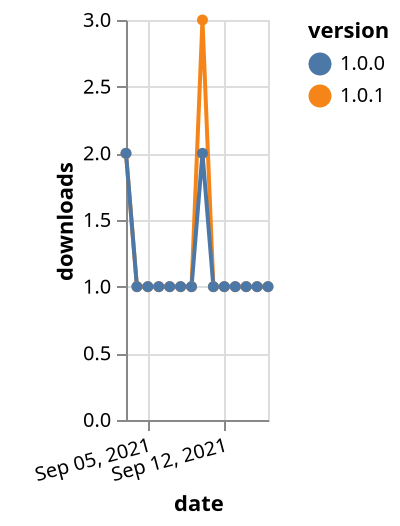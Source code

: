 {"$schema": "https://vega.github.io/schema/vega-lite/v5.json", "description": "A simple bar chart with embedded data.", "data": {"values": [{"date": "2021-09-03", "total": 111, "delta": 2, "version": "1.0.1"}, {"date": "2021-09-04", "total": 112, "delta": 1, "version": "1.0.1"}, {"date": "2021-09-05", "total": 113, "delta": 1, "version": "1.0.1"}, {"date": "2021-09-06", "total": 114, "delta": 1, "version": "1.0.1"}, {"date": "2021-09-07", "total": 115, "delta": 1, "version": "1.0.1"}, {"date": "2021-09-08", "total": 116, "delta": 1, "version": "1.0.1"}, {"date": "2021-09-09", "total": 117, "delta": 1, "version": "1.0.1"}, {"date": "2021-09-10", "total": 120, "delta": 3, "version": "1.0.1"}, {"date": "2021-09-11", "total": 121, "delta": 1, "version": "1.0.1"}, {"date": "2021-09-12", "total": 122, "delta": 1, "version": "1.0.1"}, {"date": "2021-09-13", "total": 123, "delta": 1, "version": "1.0.1"}, {"date": "2021-09-14", "total": 124, "delta": 1, "version": "1.0.1"}, {"date": "2021-09-15", "total": 125, "delta": 1, "version": "1.0.1"}, {"date": "2021-09-16", "total": 126, "delta": 1, "version": "1.0.1"}, {"date": "2021-09-03", "total": 116, "delta": 2, "version": "1.0.0"}, {"date": "2021-09-04", "total": 117, "delta": 1, "version": "1.0.0"}, {"date": "2021-09-05", "total": 118, "delta": 1, "version": "1.0.0"}, {"date": "2021-09-06", "total": 119, "delta": 1, "version": "1.0.0"}, {"date": "2021-09-07", "total": 120, "delta": 1, "version": "1.0.0"}, {"date": "2021-09-08", "total": 121, "delta": 1, "version": "1.0.0"}, {"date": "2021-09-09", "total": 122, "delta": 1, "version": "1.0.0"}, {"date": "2021-09-10", "total": 124, "delta": 2, "version": "1.0.0"}, {"date": "2021-09-11", "total": 125, "delta": 1, "version": "1.0.0"}, {"date": "2021-09-12", "total": 126, "delta": 1, "version": "1.0.0"}, {"date": "2021-09-13", "total": 127, "delta": 1, "version": "1.0.0"}, {"date": "2021-09-14", "total": 128, "delta": 1, "version": "1.0.0"}, {"date": "2021-09-15", "total": 129, "delta": 1, "version": "1.0.0"}, {"date": "2021-09-16", "total": 130, "delta": 1, "version": "1.0.0"}]}, "width": "container", "mark": {"type": "line", "point": {"filled": true}}, "encoding": {"x": {"field": "date", "type": "temporal", "timeUnit": "yearmonthdate", "title": "date", "axis": {"labelAngle": -15}}, "y": {"field": "delta", "type": "quantitative", "title": "downloads"}, "color": {"field": "version", "type": "nominal"}, "tooltip": {"field": "delta"}}}